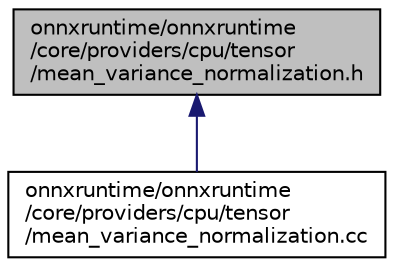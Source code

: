 digraph "onnxruntime/onnxruntime/core/providers/cpu/tensor/mean_variance_normalization.h"
{
  edge [fontname="Helvetica",fontsize="10",labelfontname="Helvetica",labelfontsize="10"];
  node [fontname="Helvetica",fontsize="10",shape=record];
  Node70 [label="onnxruntime/onnxruntime\l/core/providers/cpu/tensor\l/mean_variance_normalization.h",height=0.2,width=0.4,color="black", fillcolor="grey75", style="filled", fontcolor="black"];
  Node70 -> Node71 [dir="back",color="midnightblue",fontsize="10",style="solid",fontname="Helvetica"];
  Node71 [label="onnxruntime/onnxruntime\l/core/providers/cpu/tensor\l/mean_variance_normalization.cc",height=0.2,width=0.4,color="black", fillcolor="white", style="filled",URL="$mean__variance__normalization_8cc.html"];
}
